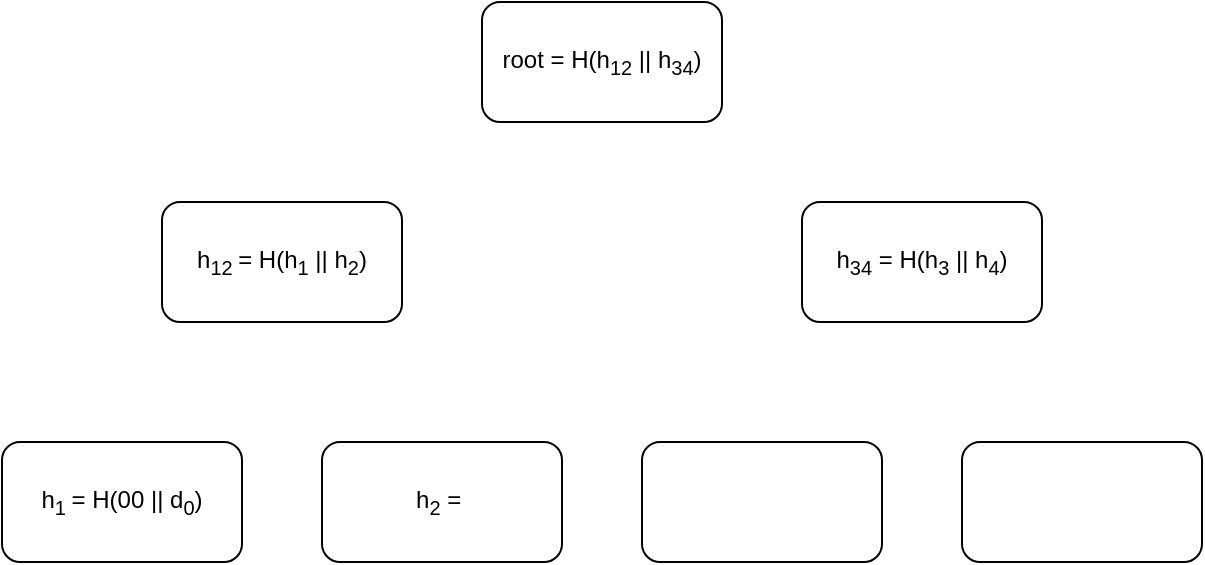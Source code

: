 <mxfile version="26.2.1">
  <diagram name="Pagina-1" id="NtMqcoXfIARf6dPnadeA">
    <mxGraphModel dx="1428" dy="743" grid="1" gridSize="10" guides="1" tooltips="1" connect="1" arrows="1" fold="1" page="1" pageScale="1" pageWidth="2339" pageHeight="3300" math="0" shadow="0">
      <root>
        <mxCell id="0" />
        <mxCell id="1" parent="0" />
        <mxCell id="AdCXIkS4-XWahsMDY3Jr-1" value="root = H(h&lt;sub&gt;12&lt;/sub&gt;&amp;nbsp;|| h&lt;sub&gt;34&lt;/sub&gt;)" style="rounded=1;whiteSpace=wrap;html=1;" vertex="1" parent="1">
          <mxGeometry x="640" y="80" width="120" height="60" as="geometry" />
        </mxCell>
        <mxCell id="AdCXIkS4-XWahsMDY3Jr-2" value="h&lt;sub&gt;12 &lt;/sub&gt;= H(h&lt;sub&gt;1&lt;/sub&gt;&amp;nbsp;|| h&lt;sub&gt;2&lt;/sub&gt;)" style="rounded=1;whiteSpace=wrap;html=1;" vertex="1" parent="1">
          <mxGeometry x="480" y="180" width="120" height="60" as="geometry" />
        </mxCell>
        <mxCell id="AdCXIkS4-XWahsMDY3Jr-3" value="h&lt;sub&gt;34&lt;/sub&gt;&amp;nbsp;= H(h&lt;sub&gt;3&lt;/sub&gt;&amp;nbsp;|| h&lt;sub&gt;4&lt;/sub&gt;)" style="rounded=1;whiteSpace=wrap;html=1;" vertex="1" parent="1">
          <mxGeometry x="800" y="180" width="120" height="60" as="geometry" />
        </mxCell>
        <mxCell id="AdCXIkS4-XWahsMDY3Jr-6" value="h&lt;sub&gt;1 &lt;/sub&gt;= H(00 || d&lt;sub&gt;0&lt;/sub&gt;)" style="rounded=1;whiteSpace=wrap;html=1;" vertex="1" parent="1">
          <mxGeometry x="400" y="300" width="120" height="60" as="geometry" />
        </mxCell>
        <mxCell id="AdCXIkS4-XWahsMDY3Jr-7" value="h&lt;sub&gt;2&lt;/sub&gt;&amp;nbsp;=&amp;nbsp;" style="rounded=1;whiteSpace=wrap;html=1;" vertex="1" parent="1">
          <mxGeometry x="560" y="300" width="120" height="60" as="geometry" />
        </mxCell>
        <mxCell id="AdCXIkS4-XWahsMDY3Jr-8" value="" style="rounded=1;whiteSpace=wrap;html=1;" vertex="1" parent="1">
          <mxGeometry x="720" y="300" width="120" height="60" as="geometry" />
        </mxCell>
        <mxCell id="AdCXIkS4-XWahsMDY3Jr-9" value="" style="rounded=1;whiteSpace=wrap;html=1;" vertex="1" parent="1">
          <mxGeometry x="880" y="300" width="120" height="60" as="geometry" />
        </mxCell>
      </root>
    </mxGraphModel>
  </diagram>
</mxfile>
